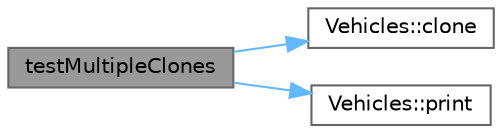 digraph "testMultipleClones"
{
 // LATEX_PDF_SIZE
  bgcolor="transparent";
  edge [fontname=Helvetica,fontsize=10,labelfontname=Helvetica,labelfontsize=10];
  node [fontname=Helvetica,fontsize=10,shape=box,height=0.2,width=0.4];
  rankdir="LR";
  Node1 [label="testMultipleClones",height=0.2,width=0.4,color="gray40", fillcolor="grey60", style="filled", fontcolor="black",tooltip=" "];
  Node1 -> Node2 [color="steelblue1",style="solid"];
  Node2 [label="Vehicles::clone",height=0.2,width=0.4,color="grey40", fillcolor="white", style="filled",URL="$class_vehicles.html#a7af555dca13197831dec6a29960ebca1",tooltip=" "];
  Node1 -> Node3 [color="steelblue1",style="solid"];
  Node3 [label="Vehicles::print",height=0.2,width=0.4,color="grey40", fillcolor="white", style="filled",URL="$class_vehicles.html#ae80e43b8e1b19caf998f29f3f068aaf3",tooltip=" "];
}
